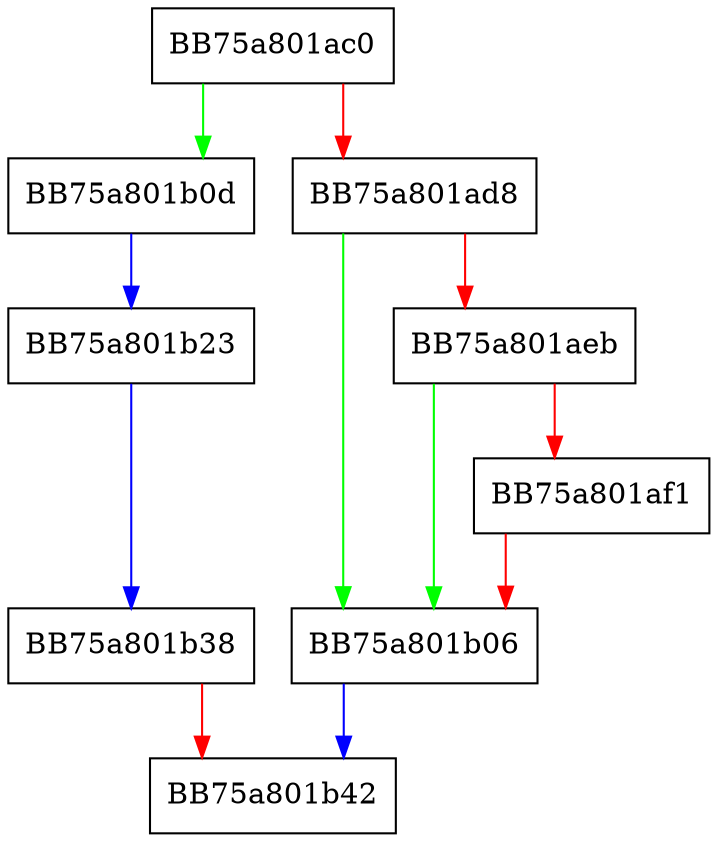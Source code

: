 digraph Commit {
  node [shape="box"];
  graph [splines=ortho];
  BB75a801ac0 -> BB75a801b0d [color="green"];
  BB75a801ac0 -> BB75a801ad8 [color="red"];
  BB75a801ad8 -> BB75a801b06 [color="green"];
  BB75a801ad8 -> BB75a801aeb [color="red"];
  BB75a801aeb -> BB75a801b06 [color="green"];
  BB75a801aeb -> BB75a801af1 [color="red"];
  BB75a801af1 -> BB75a801b06 [color="red"];
  BB75a801b06 -> BB75a801b42 [color="blue"];
  BB75a801b0d -> BB75a801b23 [color="blue"];
  BB75a801b23 -> BB75a801b38 [color="blue"];
  BB75a801b38 -> BB75a801b42 [color="red"];
}
